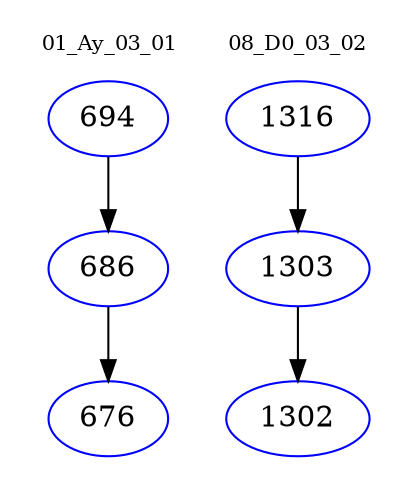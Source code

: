digraph{
subgraph cluster_0 {
color = white
label = "01_Ay_03_01";
fontsize=10;
T0_694 [label="694", color="blue"]
T0_694 -> T0_686 [color="black"]
T0_686 [label="686", color="blue"]
T0_686 -> T0_676 [color="black"]
T0_676 [label="676", color="blue"]
}
subgraph cluster_1 {
color = white
label = "08_D0_03_02";
fontsize=10;
T1_1316 [label="1316", color="blue"]
T1_1316 -> T1_1303 [color="black"]
T1_1303 [label="1303", color="blue"]
T1_1303 -> T1_1302 [color="black"]
T1_1302 [label="1302", color="blue"]
}
}
